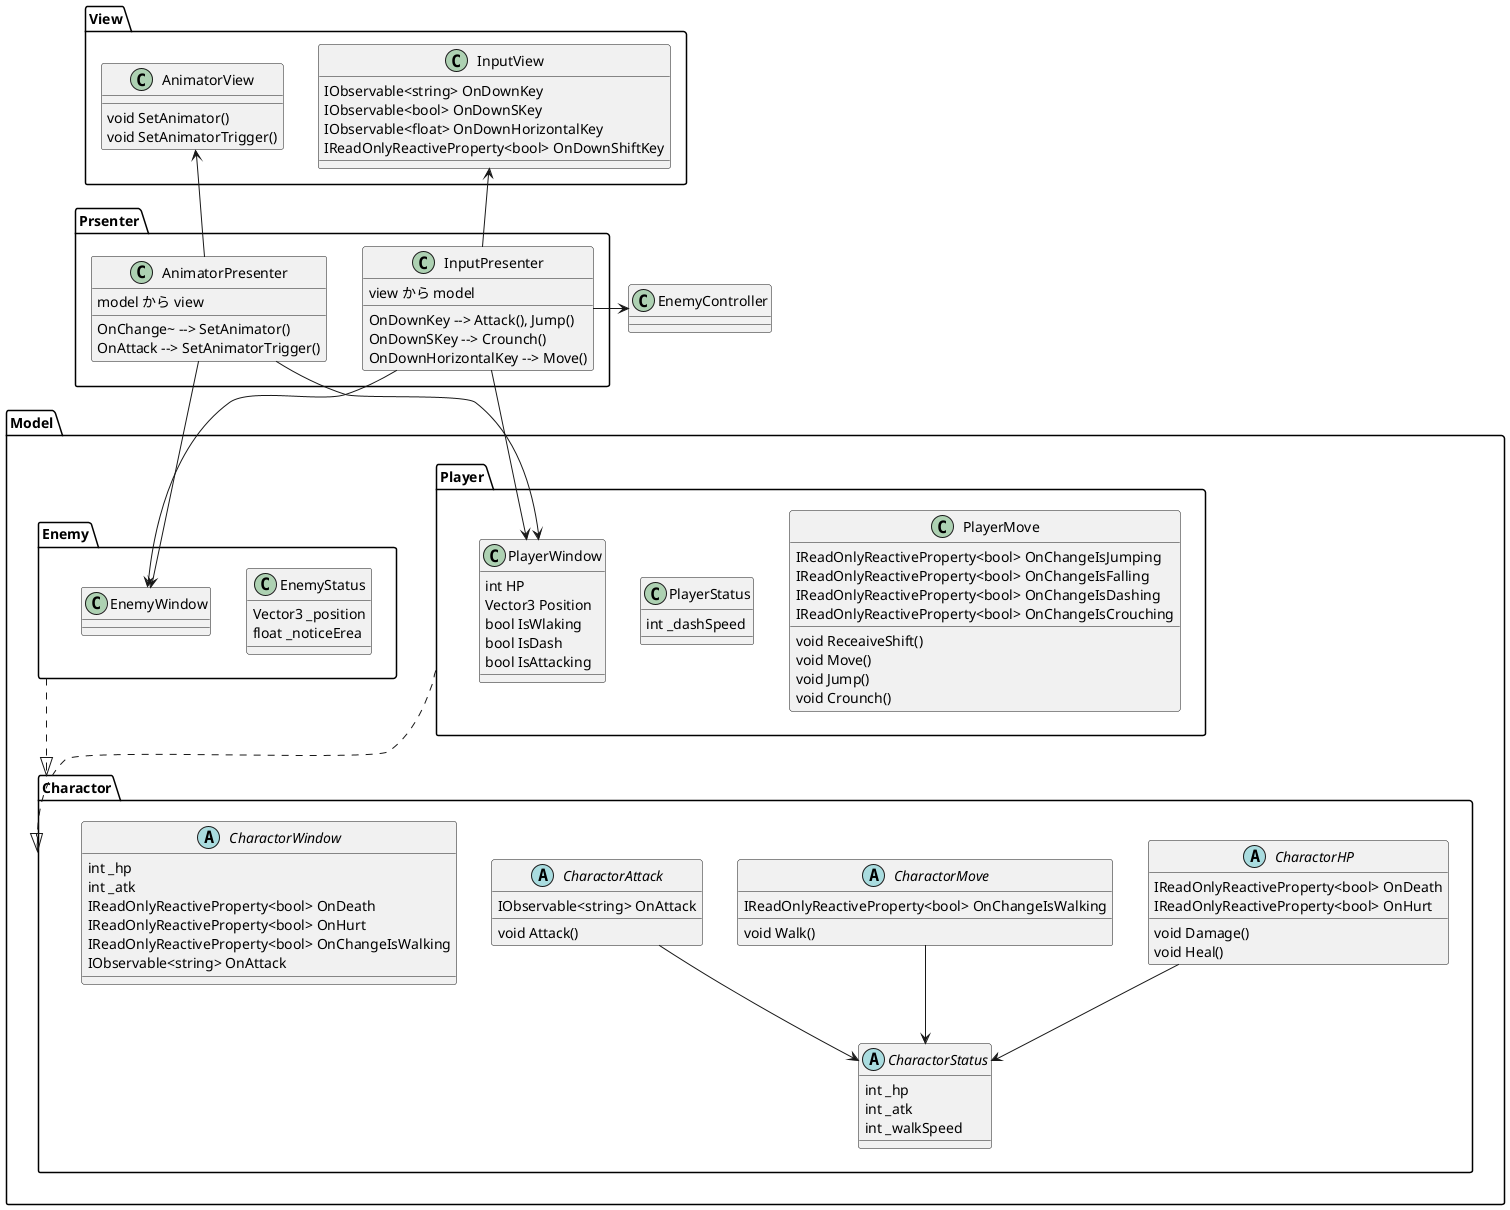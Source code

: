  @startuml
Folder Model{
    Folder Player  {
        class PlayerMove {
            IReadOnlyReactiveProperty<bool> OnChangeIsJumping
            IReadOnlyReactiveProperty<bool> OnChangeIsFalling
            IReadOnlyReactiveProperty<bool> OnChangeIsDashing
            IReadOnlyReactiveProperty<bool> OnChangeIsCrouching
            void ReceaiveShift()
            void Move()
            void Jump()
            void Crounch()
        }
        class PlayerStatus{
            int _dashSpeed
        }
        class PlayerWindow{
            int HP
            Vector3 Position
            bool IsWlaking
            bool IsDash
            bool IsAttacking
        }
    }
    Folder Enemy{
        class EnemyStatus{
            Vector3 _position
            float _noticeErea
        }

        class EnemyWindow{

        }
        
    }
    Folder Charactor{
        abstract CharactorMove {
            IReadOnlyReactiveProperty<bool> OnChangeIsWalking
            void Walk()
        }

        abstract CharactorAttack{
            IObservable<string> OnAttack
            void Attack()
        }

        abstract CharactorHP{
            IReadOnlyReactiveProperty<bool> OnDeath
            IReadOnlyReactiveProperty<bool> OnHurt
            void Damage()
            void Heal()
        }

        abstract CharactorStatus{
            int _hp
            int _atk
            int _walkSpeed
        }
        abstract CharactorWindow{
            int _hp
            int _atk
            IReadOnlyReactiveProperty<bool> OnDeath
            IReadOnlyReactiveProperty<bool> OnHurt
            IReadOnlyReactiveProperty<bool> OnChangeIsWalking
            IObservable<string> OnAttack
        }
            
    }

}

class EnemyController{

}

Folder Prsenter{
    class InputPresenter{
        view から model
        OnDownKey --> Attack(), Jump()
        OnDownSKey --> Crounch()
        OnDownHorizontalKey --> Move()
    }
    class AnimatorPresenter{
        model から view
        OnChange~ --> SetAnimator()
        OnAttack --> SetAnimatorTrigger()

    }


}


Folder View{
    class InputView{
         IObservable<string> OnDownKey
         IObservable<bool> OnDownSKey
         IObservable<float> OnDownHorizontalKey
         IReadOnlyReactiveProperty<bool> OnDownShiftKey    
    }

    class AnimatorView{
        void SetAnimator()
        void SetAnimatorTrigger()
    }
   
}

Player ..|> Charactor
Enemy ..|> Charactor




CharactorAttack --> CharactorStatus
CharactorHP --> CharactorStatus
CharactorMove --> CharactorStatus


InputPresenter --up> InputView
InputPresenter --> EnemyWindow
InputPresenter --> PlayerWindow
InputPresenter --ri> EnemyController


AnimatorPresenter --> PlayerWindow
AnimatorPresenter --> EnemyWindow
AnimatorPresenter --up> AnimatorView






@enduml